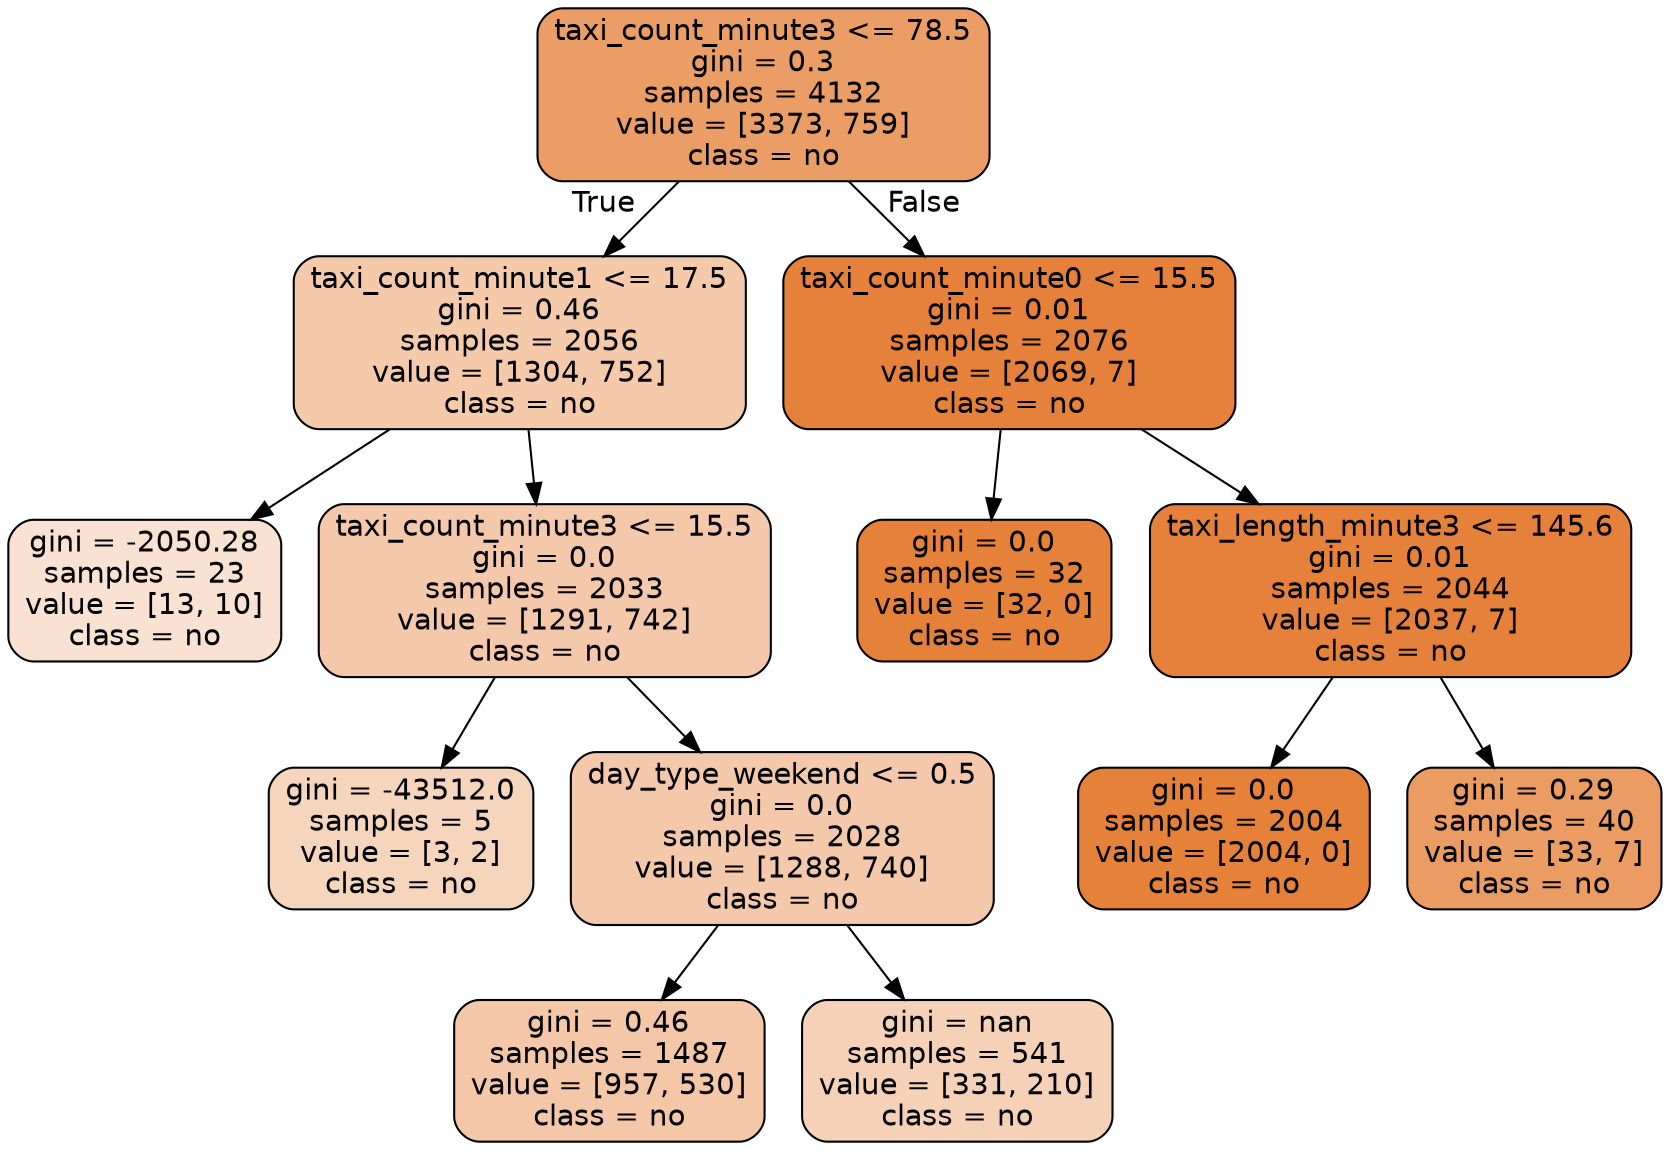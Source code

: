digraph Tree {
node [shape=box, style="filled, rounded", color="black", fontname="helvetica"] ;
edge [fontname="helvetica"] ;
0 [label="taxi_count_minute3 <= 78.5\ngini = 0.3\nsamples = 4132\nvalue = [3373, 759]\nclass = no", fillcolor="#eb9d66"] ;
1 [label="taxi_count_minute1 <= 17.5\ngini = 0.46\nsamples = 2056\nvalue = [1304, 752]\nclass = no", fillcolor="#f4caab"] ;
0 -> 1 [labeldistance=2.5, labelangle=45, headlabel="True"] ;
2 [label="gini = -2050.28\nsamples = 23\nvalue = [13, 10]\nclass = no", fillcolor="#f9e2d1"] ;
1 -> 2 ;
3 [label="taxi_count_minute3 <= 15.5\ngini = 0.0\nsamples = 2033\nvalue = [1291, 742]\nclass = no", fillcolor="#f4c9ab"] ;
1 -> 3 ;
4 [label="gini = -43512.0\nsamples = 5\nvalue = [3, 2]\nclass = no", fillcolor="#f6d5bd"] ;
3 -> 4 ;
5 [label="day_type_weekend <= 0.5\ngini = 0.0\nsamples = 2028\nvalue = [1288, 740]\nclass = no", fillcolor="#f4c9ab"] ;
3 -> 5 ;
6 [label="gini = 0.46\nsamples = 1487\nvalue = [957, 530]\nclass = no", fillcolor="#f3c7a7"] ;
5 -> 6 ;
7 [label="gini = nan\nsamples = 541\nvalue = [331, 210]\nclass = no", fillcolor="#f5d1b7"] ;
5 -> 7 ;
8 [label="taxi_count_minute0 <= 15.5\ngini = 0.01\nsamples = 2076\nvalue = [2069, 7]\nclass = no", fillcolor="#e5813a"] ;
0 -> 8 [labeldistance=2.5, labelangle=-45, headlabel="False"] ;
9 [label="gini = 0.0\nsamples = 32\nvalue = [32, 0]\nclass = no", fillcolor="#e58139"] ;
8 -> 9 ;
10 [label="taxi_length_minute3 <= 145.6\ngini = 0.01\nsamples = 2044\nvalue = [2037, 7]\nclass = no", fillcolor="#e5813a"] ;
8 -> 10 ;
11 [label="gini = 0.0\nsamples = 2004\nvalue = [2004, 0]\nclass = no", fillcolor="#e58139"] ;
10 -> 11 ;
12 [label="gini = 0.29\nsamples = 40\nvalue = [33, 7]\nclass = no", fillcolor="#eb9c63"] ;
10 -> 12 ;
}